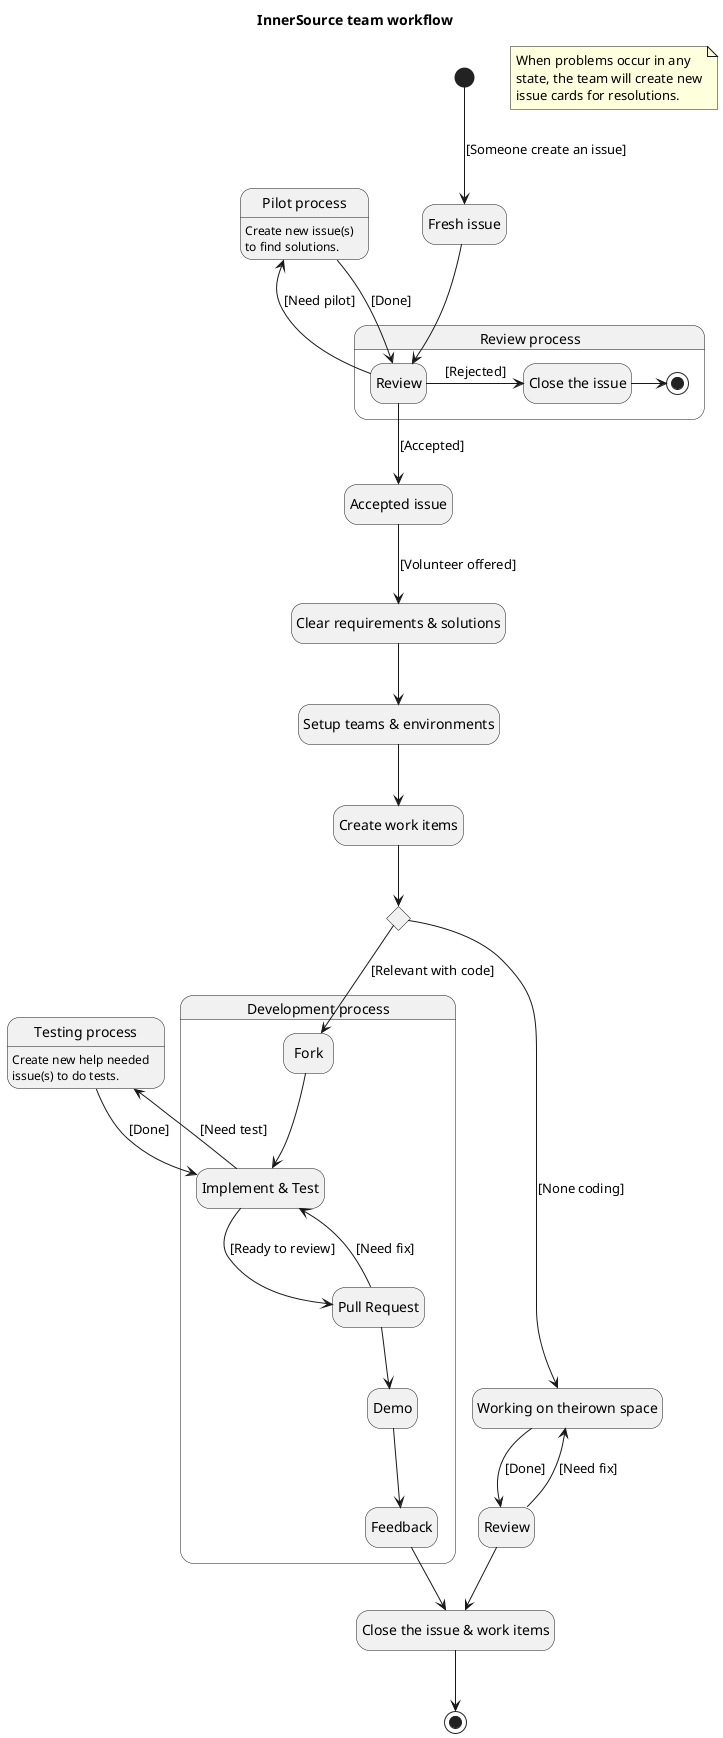 @startuml
title InnerSource team workflow
hide empty description

note "When problems occur in any\nstate, the team will create new\nissue cards for resolutions." as note

state "Fresh issue" as issue1
[*] --> issue1: [Someone create an issue]

state "Review process" as reviewgroup {
	state "Review" as review
	state "Close the issue" as close
	review -right-> close: [Rejected]
	close -right-> [*]
}

state "Pilot process" as fixgroup {
	fixgroup: Create new issue(s)\nto find solutions.
}

review -left-> fixgroup: [Need pilot]
fixgroup --> review: [Done]
issue1 --> review
state "Accepted issue" as issue2
review --> issue2: [Accepted]
state "Clear requirements & solutions" as clear
issue2 --> clear: [Volunteer offered]
state "Setup teams & environments" as setup
clear --> setup
state "Create work items" as workitem
setup --> workitem
state c <<choice>>
workitem --> c

state "Working on theirown space" as working
c -right-> working: [None coding]
working --> Review: [Done]
Review --> working: [Need fix]
Review --> close2

state "Development process" as devgroup {
	c --> Fork: [Relevant with code]
	state "Implement & Test" as imp
	state "Pull Request" as pr
	Fork --> imp
	imp --> pr: [Ready to review]
	pr --> imp: [Need fix]
	pr --> Demo
	Demo --> Feedback
}

state "Testing process" as testgroup {
	testgroup: Create new help needed\nissue(s) to do tests.
}
imp -up-> testgroup: [Need test]
testgroup -right-> imp: [Done]

state "Close the issue & work items" as close2
Feedback --> close2
close2 --> [*]

@enduml
